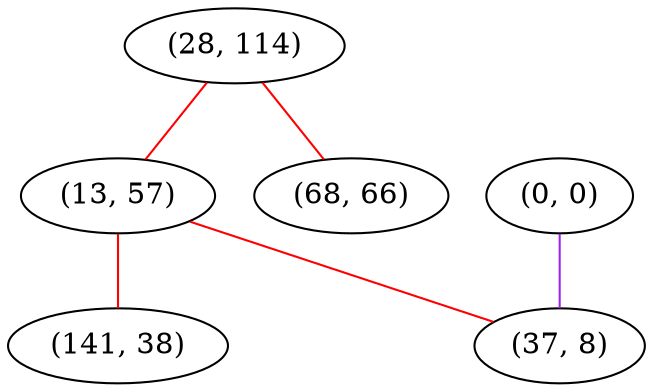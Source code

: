 graph "" {
"(28, 114)";
"(0, 0)";
"(13, 57)";
"(141, 38)";
"(68, 66)";
"(37, 8)";
"(28, 114)" -- "(13, 57)"  [color=red, key=0, weight=1];
"(28, 114)" -- "(68, 66)"  [color=red, key=0, weight=1];
"(0, 0)" -- "(37, 8)"  [color=purple, key=0, weight=4];
"(13, 57)" -- "(141, 38)"  [color=red, key=0, weight=1];
"(13, 57)" -- "(37, 8)"  [color=red, key=0, weight=1];
}
